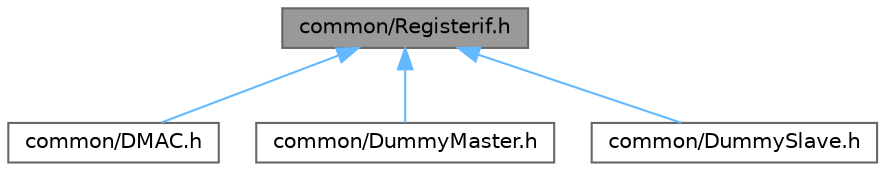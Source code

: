 digraph "common/Registerif.h"
{
 // LATEX_PDF_SIZE
  bgcolor="transparent";
  edge [fontname=Helvetica,fontsize=10,labelfontname=Helvetica,labelfontsize=10];
  node [fontname=Helvetica,fontsize=10,shape=box,height=0.2,width=0.4];
  Node1 [id="Node000001",label="common/Registerif.h",height=0.2,width=0.4,color="gray40", fillcolor="grey60", style="filled", fontcolor="black",tooltip=" "];
  Node1 -> Node2 [id="edge7_Node000001_Node000002",dir="back",color="steelblue1",style="solid",tooltip=" "];
  Node2 [id="Node000002",label="common/DMAC.h",height=0.2,width=0.4,color="grey40", fillcolor="white", style="filled",URL="$_d_m_a_c_8h.html",tooltip=" "];
  Node1 -> Node3 [id="edge8_Node000001_Node000003",dir="back",color="steelblue1",style="solid",tooltip=" "];
  Node3 [id="Node000003",label="common/DummyMaster.h",height=0.2,width=0.4,color="grey40", fillcolor="white", style="filled",URL="$_dummy_master_8h.html",tooltip=" "];
  Node1 -> Node4 [id="edge9_Node000001_Node000004",dir="back",color="steelblue1",style="solid",tooltip=" "];
  Node4 [id="Node000004",label="common/DummySlave.h",height=0.2,width=0.4,color="grey40", fillcolor="white", style="filled",URL="$_dummy_slave_8h.html",tooltip=" "];
}
